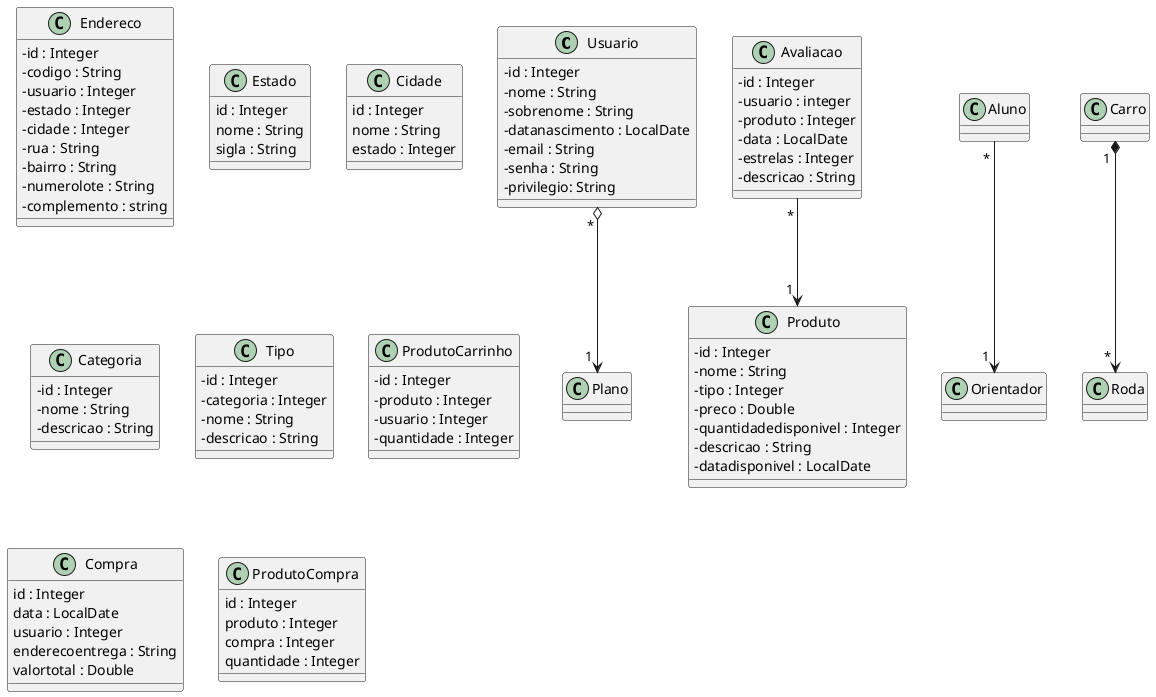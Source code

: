 @startuml Trabalho03
skinparam classAttributeIconSize 0

class Usuario {
  - id : Integer
  - nome : String
  - sobrenome : String
  - datanascimento : LocalDate
  - email : String
  - senha : String
  - privilegio: String
}




class Endereco {
  - id : Integer
  - codigo : String
  - usuario : Integer
  - estado : Integer
  - cidade : Integer
  - rua : String
  - bairro : String
  - numerolote : String
  - complemento : string
}

class Estado {
  id : Integer
  nome : String
  sigla : String
}

class Cidade {
  id : Integer
  nome : String
  estado : Integer
}


class Categoria {
  - id : Integer
  - nome : String
  - descricao : String
}

class Tipo {
  - id : Integer
  - categoria : Integer
  - nome : String
  - descricao : String
}

class Produto {
  - id : Integer
  - nome : String
  - tipo : Integer
  - preco : Double
  - quantidadedisponivel : Integer
  - descricao : String
  - datadisponivel : LocalDate
}

class Avaliacao {
  - id : Integer
  - usuario : integer
  - produto : Integer
  - data : LocalDate
  - estrelas : Integer
  - descricao : String
}

' class Carrinho {
'   - id : String
' }

class ProdutoCarrinho {
  - id : Integer
  - produto : Integer
  - usuario : Integer
  - quantidade : Integer
}

class Compra {
  id : Integer
  data : LocalDate
  usuario : Integer
  enderecoentrega : String
  valortotal : Double
}

class ProdutoCompra {
  id : Integer
  produto : Integer
  compra : Integer
  quantidade : Integer
}


Avaliacao " * " --> " 1 " Produto

Aluno " * " --> " 1 " Orientador : "          "
Usuario " * " o--> " 1 " Plano : "          "
Carro " 1 " *--> " * " Roda : "          "


' conta e plano
' usuario e plano
' casa e garagem
' estado e pais

@enduml